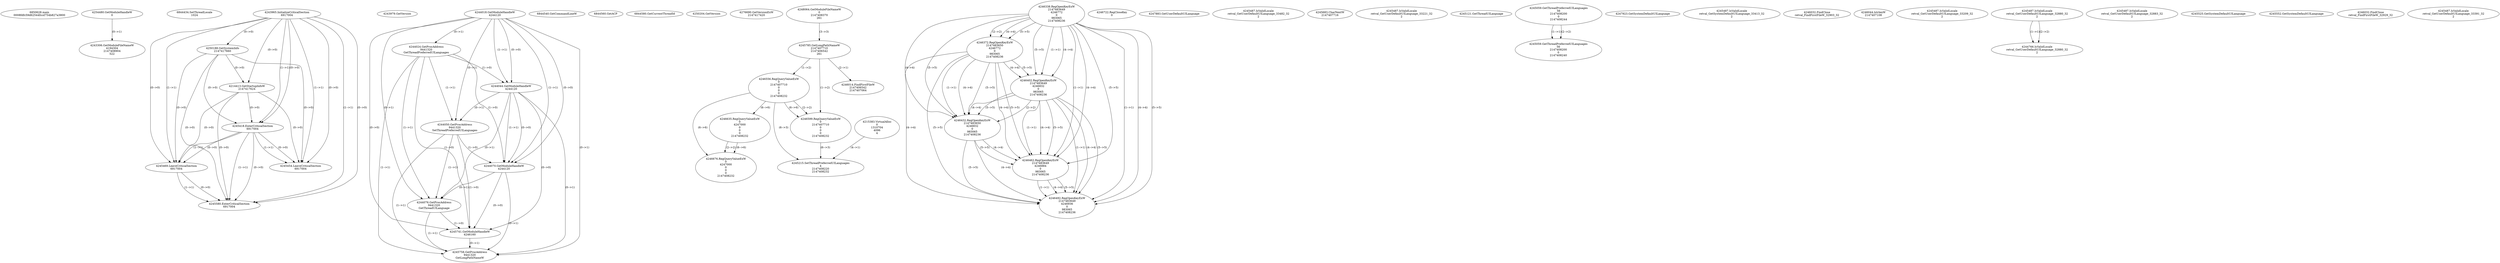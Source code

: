 // Global SCDG with merge call
digraph {
	0 [label="6850628.main
0008fdfc59d62544fccd754b827a3800"]
	1 [label="4254480.GetModuleHandleW
0"]
	2 [label="6844434.SetThreadLocale
1024"]
	3 [label="4243965.InitializeCriticalSection
6917004"]
	4 [label="4243979.GetVersion
"]
	5 [label="4244018.GetModuleHandleW
4244120"]
	6 [label="4244024.GetProcAddress
9441320
GetThreadPreferredUILanguages"]
	5 -> 6 [label="(0-->1)"]
	7 [label="4244044.GetModuleHandleW
4244120"]
	5 -> 7 [label="(1-->1)"]
	5 -> 7 [label="(0-->0)"]
	6 -> 7 [label="(1-->0)"]
	8 [label="4244050.GetProcAddress
9441320
SetThreadPreferredUILanguages"]
	5 -> 8 [label="(0-->1)"]
	6 -> 8 [label="(1-->1)"]
	7 -> 8 [label="(0-->1)"]
	9 [label="4244070.GetModuleHandleW
4244120"]
	5 -> 9 [label="(1-->1)"]
	7 -> 9 [label="(1-->1)"]
	5 -> 9 [label="(0-->0)"]
	6 -> 9 [label="(1-->0)"]
	7 -> 9 [label="(0-->0)"]
	8 -> 9 [label="(1-->0)"]
	10 [label="4244076.GetProcAddress
9441320
GetThreadUILanguage"]
	5 -> 10 [label="(0-->1)"]
	6 -> 10 [label="(1-->1)"]
	7 -> 10 [label="(0-->1)"]
	8 -> 10 [label="(1-->1)"]
	9 -> 10 [label="(0-->1)"]
	11 [label="4250188.GetSystemInfo
2147417660"]
	3 -> 11 [label="(0-->0)"]
	12 [label="6844540.GetCommandLineW
"]
	13 [label="4214413.GetStartupInfoW
2147417624"]
	3 -> 13 [label="(0-->0)"]
	11 -> 13 [label="(0-->0)"]
	14 [label="6844560.GetACP
"]
	15 [label="6844580.GetCurrentThreadId
"]
	16 [label="4250204.GetVersion
"]
	17 [label="4276690.GetVersionExW
2147417420"]
	18 [label="4243306.GetModuleFileNameW
4194304
2147408904
522"]
	1 -> 18 [label="(0-->1)"]
	19 [label="4248064.GetModuleFileNameW
0
2147408370
261"]
	20 [label="4215383.VirtualAlloc
0
1310704
4096
4"]
	21 [label="4246338.RegOpenKeyExW
2147483649
4246772
0
983065
2147408236"]
	22 [label="4246372.RegOpenKeyExW
2147483650
4246772
0
983065
2147408236"]
	21 -> 22 [label="(2-->2)"]
	21 -> 22 [label="(4-->4)"]
	21 -> 22 [label="(5-->5)"]
	23 [label="4246402.RegOpenKeyExW
2147483649
4246832
0
983065
2147408236"]
	21 -> 23 [label="(1-->1)"]
	21 -> 23 [label="(4-->4)"]
	22 -> 23 [label="(4-->4)"]
	21 -> 23 [label="(5-->5)"]
	22 -> 23 [label="(5-->5)"]
	24 [label="4246432.RegOpenKeyExW
2147483650
4246832
0
983065
2147408236"]
	22 -> 24 [label="(1-->1)"]
	23 -> 24 [label="(2-->2)"]
	21 -> 24 [label="(4-->4)"]
	22 -> 24 [label="(4-->4)"]
	23 -> 24 [label="(4-->4)"]
	21 -> 24 [label="(5-->5)"]
	22 -> 24 [label="(5-->5)"]
	23 -> 24 [label="(5-->5)"]
	25 [label="4246462.RegOpenKeyExW
2147483649
4246884
0
983065
2147408236"]
	21 -> 25 [label="(1-->1)"]
	23 -> 25 [label="(1-->1)"]
	21 -> 25 [label="(4-->4)"]
	22 -> 25 [label="(4-->4)"]
	23 -> 25 [label="(4-->4)"]
	24 -> 25 [label="(4-->4)"]
	21 -> 25 [label="(5-->5)"]
	22 -> 25 [label="(5-->5)"]
	23 -> 25 [label="(5-->5)"]
	24 -> 25 [label="(5-->5)"]
	26 [label="4246492.RegOpenKeyExW
2147483649
4246936
0
983065
2147408236"]
	21 -> 26 [label="(1-->1)"]
	23 -> 26 [label="(1-->1)"]
	25 -> 26 [label="(1-->1)"]
	21 -> 26 [label="(4-->4)"]
	22 -> 26 [label="(4-->4)"]
	23 -> 26 [label="(4-->4)"]
	24 -> 26 [label="(4-->4)"]
	25 -> 26 [label="(4-->4)"]
	21 -> 26 [label="(5-->5)"]
	22 -> 26 [label="(5-->5)"]
	23 -> 26 [label="(5-->5)"]
	24 -> 26 [label="(5-->5)"]
	25 -> 26 [label="(5-->5)"]
	27 [label="4245741.GetModuleHandleW
4246160"]
	5 -> 27 [label="(0-->0)"]
	6 -> 27 [label="(1-->0)"]
	7 -> 27 [label="(0-->0)"]
	8 -> 27 [label="(1-->0)"]
	9 -> 27 [label="(0-->0)"]
	10 -> 27 [label="(1-->0)"]
	28 [label="4245758.GetProcAddress
9441320
GetLongPathNameW"]
	5 -> 28 [label="(0-->1)"]
	6 -> 28 [label="(1-->1)"]
	7 -> 28 [label="(0-->1)"]
	8 -> 28 [label="(1-->1)"]
	9 -> 28 [label="(0-->1)"]
	10 -> 28 [label="(1-->1)"]
	27 -> 28 [label="(0-->1)"]
	29 [label="4245785.GetLongPathNameW
2147407710
2147406542
261"]
	19 -> 29 [label="(3-->3)"]
	30 [label="4246556.RegQueryValueExW
0
2147407710
0
0
0
2147408232"]
	29 -> 30 [label="(1-->2)"]
	31 [label="4246599.RegQueryValueExW
0
2147407710
0
0
0
2147408232"]
	29 -> 31 [label="(1-->2)"]
	30 -> 31 [label="(2-->2)"]
	30 -> 31 [label="(6-->6)"]
	32 [label="4246722.RegCloseKey
0"]
	33 [label="4247883.GetUserDefaultUILanguage
"]
	34 [label="4245418.EnterCriticalSection
6917004"]
	3 -> 34 [label="(1-->1)"]
	3 -> 34 [label="(0-->0)"]
	11 -> 34 [label="(0-->0)"]
	13 -> 34 [label="(0-->0)"]
	35 [label="4245469.LeaveCriticalSection
6917004"]
	3 -> 35 [label="(1-->1)"]
	34 -> 35 [label="(1-->1)"]
	3 -> 35 [label="(0-->0)"]
	11 -> 35 [label="(0-->0)"]
	13 -> 35 [label="(0-->0)"]
	34 -> 35 [label="(0-->0)"]
	36 [label="4245487.IsValidLocale
retval_GetUserDefaultUILanguage_33482_32
2"]
	37 [label="4245580.EnterCriticalSection
6917004"]
	3 -> 37 [label="(1-->1)"]
	34 -> 37 [label="(1-->1)"]
	35 -> 37 [label="(1-->1)"]
	3 -> 37 [label="(0-->0)"]
	11 -> 37 [label="(0-->0)"]
	13 -> 37 [label="(0-->0)"]
	34 -> 37 [label="(0-->0)"]
	35 -> 37 [label="(0-->0)"]
	38 [label="4245683.CharNextW
2147407716"]
	39 [label="4246014.FindFirstFileW
2147406542
2147407064"]
	29 -> 39 [label="(2-->1)"]
	40 [label="4246635.RegQueryValueExW
0
4247000
0
0
0
2147408232"]
	30 -> 40 [label="(6-->6)"]
	41 [label="4245487.IsValidLocale
retval_GetUserDefaultUILanguage_33221_32
2"]
	42 [label="4245121.GetThreadUILanguage
"]
	43 [label="4245059.GetThreadPreferredUILanguages
56
2147408200
0
2147408244"]
	44 [label="4245215.SetThreadPreferredUILanguages
4
2147408220
2147408232"]
	20 -> 44 [label="(4-->1)"]
	30 -> 44 [label="(6-->3)"]
	31 -> 44 [label="(6-->3)"]
	45 [label="4245059.GetThreadPreferredUILanguages
56
2147408200
0
2147408240"]
	43 -> 45 [label="(1-->1)"]
	43 -> 45 [label="(2-->2)"]
	46 [label="4245454.LeaveCriticalSection
6917004"]
	3 -> 46 [label="(1-->1)"]
	34 -> 46 [label="(1-->1)"]
	3 -> 46 [label="(0-->0)"]
	11 -> 46 [label="(0-->0)"]
	13 -> 46 [label="(0-->0)"]
	34 -> 46 [label="(0-->0)"]
	47 [label="4247923.GetSystemDefaultUILanguage
"]
	48 [label="4245487.IsValidLocale
retval_GetSystemDefaultUILanguage_33413_32
2"]
	49 [label="4246032.FindClose
retval_FindFirstFileW_32903_32"]
	50 [label="4246044.lstrlenW
2147407108"]
	51 [label="4246676.RegQueryValueExW
0
4247000
0
0
0
2147408232"]
	40 -> 51 [label="(2-->2)"]
	30 -> 51 [label="(6-->6)"]
	40 -> 51 [label="(6-->6)"]
	52 [label="4245487.IsValidLocale
retval_GetUserDefaultUILanguage_33209_32
2"]
	53 [label="4245487.IsValidLocale
retval_GetUserDefaultUILanguage_32880_32
2"]
	54 [label="4245487.IsValidLocale
retval_GetUserDefaultUILanguage_32883_32
2"]
	55 [label="4244766.IsValidLocale
retval_GetUserDefaultUILanguage_32880_32
2"]
	53 -> 55 [label="(1-->1)"]
	53 -> 55 [label="(2-->2)"]
	56 [label="4245525.GetSystemDefaultUILanguage
"]
	57 [label="4245552.GetSystemDefaultUILanguage
"]
	58 [label="4246032.FindClose
retval_FindFirstFileW_32929_32"]
	59 [label="4245487.IsValidLocale
retval_GetUserDefaultUILanguage_33391_32
2"]
}
